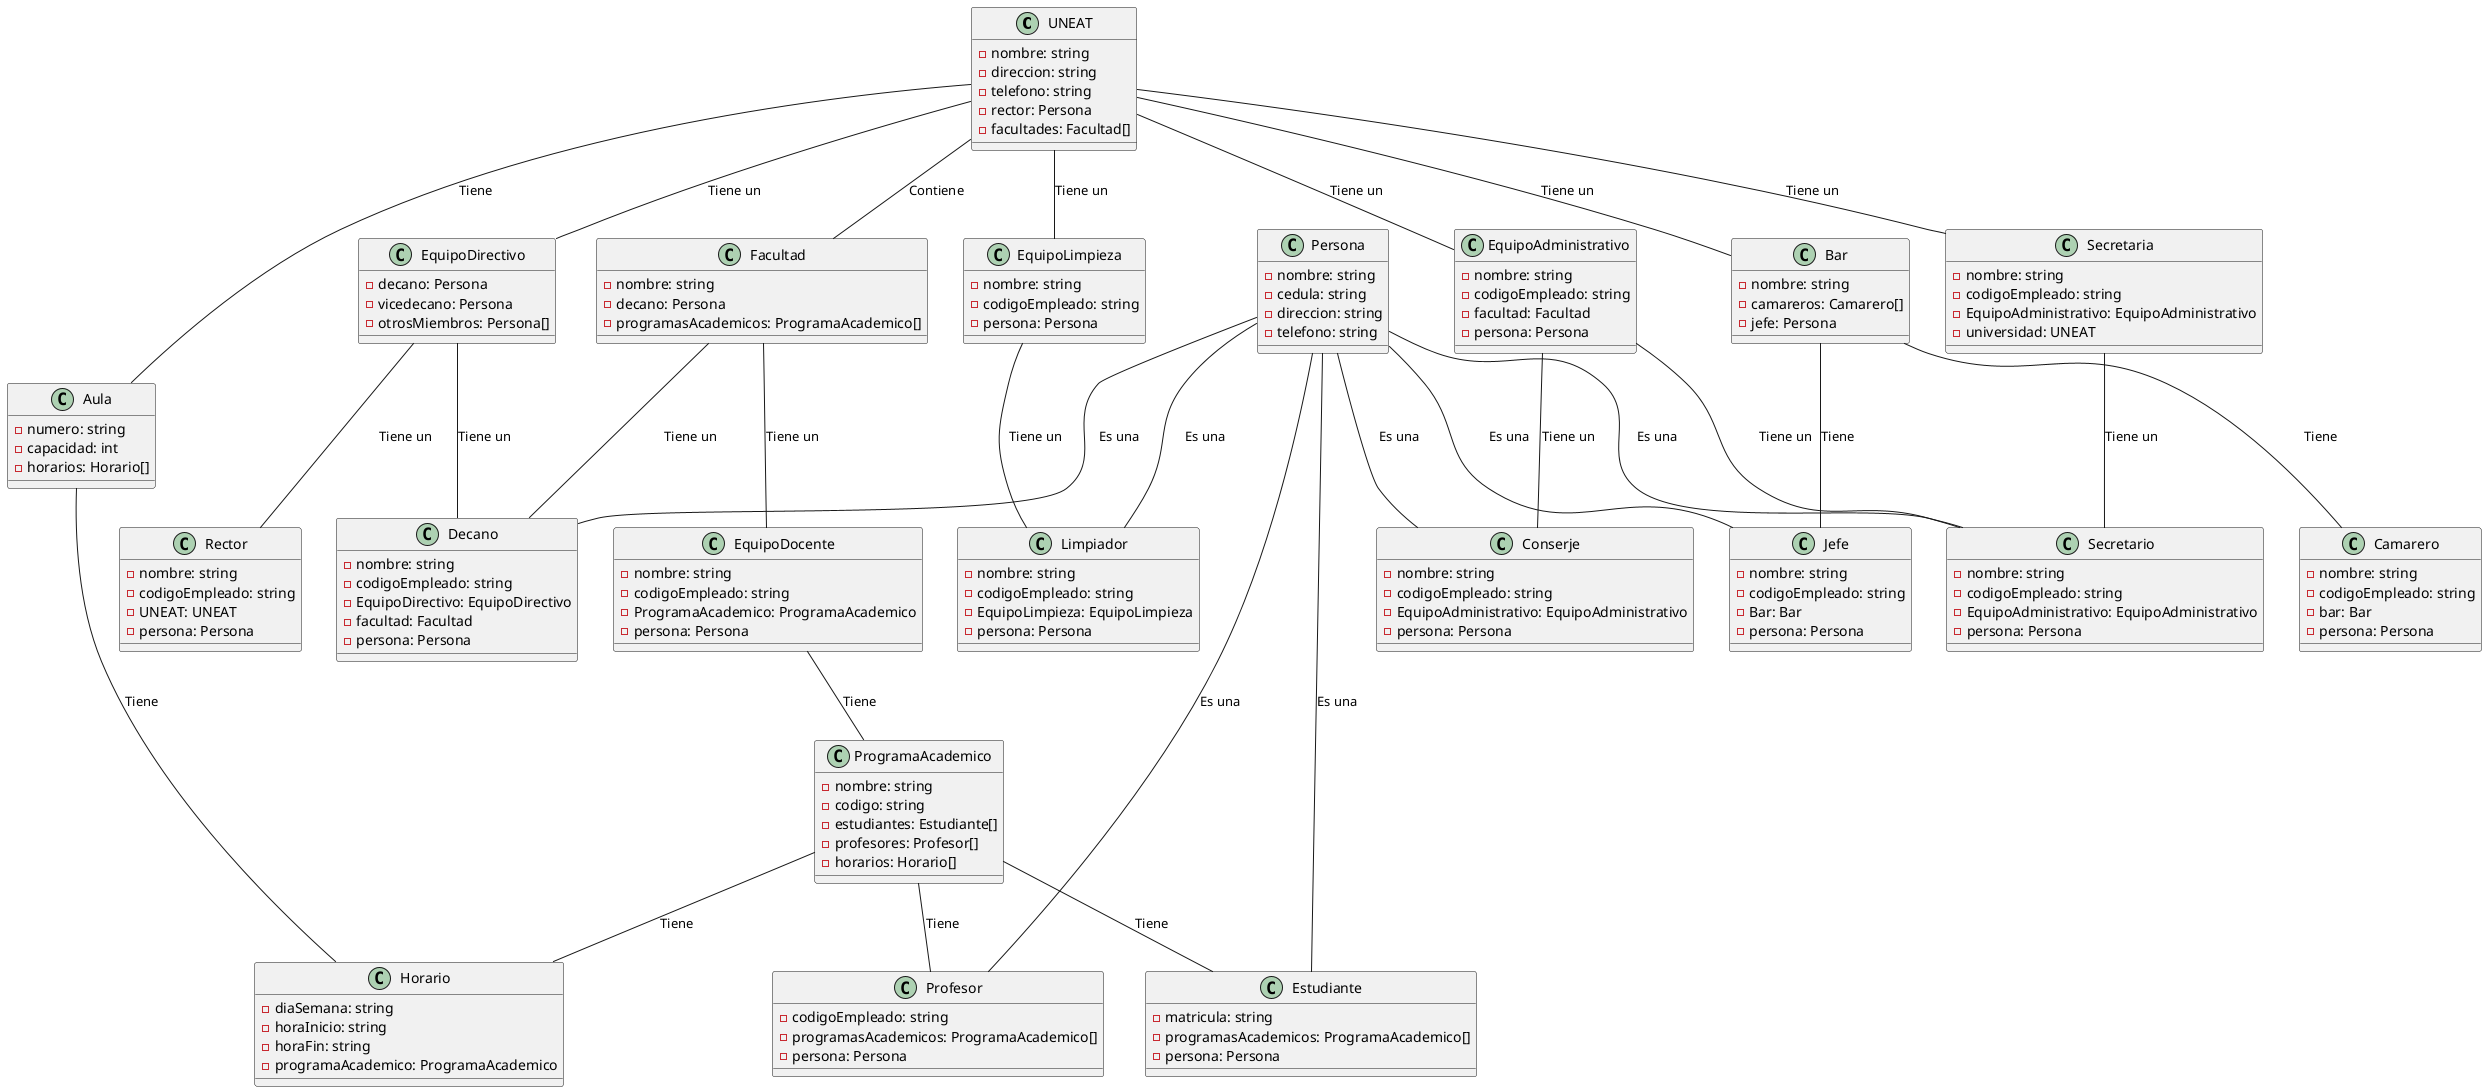 @startuml UNEAT

class UNEAT {
  - nombre: string
  - direccion: string
  - telefono: string
  - rector: Persona
  - facultades: Facultad[]
}

class Facultad {
  - nombre: string
  - decano: Persona
  - programasAcademicos: ProgramaAcademico[]
}

class ProgramaAcademico {
  - nombre: string
  - codigo: string
  - estudiantes: Estudiante[]
  - profesores: Profesor[]
  - horarios: Horario[]
}

class Persona {
  - nombre: string
  - cedula: string
  - direccion: string
  - telefono: string
}

class Estudiante {
  - matricula: string
  - programasAcademicos: ProgramaAcademico[]
  - persona: Persona
}

class EquipoDocente{
    - nombre: string
    - codigoEmpleado: string
    - ProgramaAcademico: ProgramaAcademico
    - persona: Persona
}

class Profesor {
  - codigoEmpleado: string
  - programasAcademicos: ProgramaAcademico[]
  - persona: Persona
}

class EquipoDirectivo {
  - decano: Persona
  - vicedecano: Persona
  - otrosMiembros: Persona[]
}

class Rector{
    - nombre: string
    - codigoEmpleado: string
    - UNEAT: UNEAT
    - persona: Persona
}

class Decano{
    - nombre: string
    - codigoEmpleado: string
    - EquipoDirectivo: EquipoDirectivo
    - facultad: Facultad
    - persona: Persona
}

class Secretaria {
  - nombre: string
  - codigoEmpleado: string
  - EquipoAdministrativo: EquipoAdministrativo
  - universidad: UNEAT
}

class Secretario{
    - nombre: string
    - codigoEmpleado: string
    - EquipoAdministrativo: EquipoAdministrativo
    - persona: Persona
}

class EquipoAdministrativo {
  - nombre: string
  - codigoEmpleado: string
  - facultad: Facultad
  - persona: Persona
}

class EquipoLimpieza {
  - nombre: string
  - codigoEmpleado: string
  - persona: Persona
}

class Bar {
  - nombre: string
  - camareros: Camarero[]
  - jefe: Persona
}

class Jefe{
    - nombre: string
    - codigoEmpleado: string
    - Bar: Bar
    - persona: Persona
}

class Camarero {
  - nombre: string
  - codigoEmpleado: string
  - bar: Bar
  - persona: Persona
}

class Conserje{
    - nombre: string
    - codigoEmpleado: string
    - EquipoAdministrativo: EquipoAdministrativo
    - persona: Persona
}

class Limpiador{
    - nombre: string
    - codigoEmpleado: string
    - EquipoLimpieza: EquipoLimpieza
    - persona: Persona
}

class Aula {
  - numero: string
  - capacidad: int
  - horarios: Horario[]
}

class Horario {
  - diaSemana: string
  - horaInicio: string
  - horaFin: string
  - programaAcademico: ProgramaAcademico
}

UNEAT -- Facultad : Contiene
UNEAT -- Aula : Tiene
UNEAT -- EquipoDirectivo : Tiene un
UNEAT -- Secretaria : Tiene un
UNEAT -- EquipoAdministrativo : Tiene un
UNEAT -- EquipoLimpieza : Tiene un
UNEAT -- Bar : Tiene un
Facultad -- Decano : Tiene un
Facultad -- EquipoDocente : Tiene un
ProgramaAcademico -- Estudiante : Tiene
ProgramaAcademico -- Profesor : Tiene
ProgramaAcademico -- Horario : Tiene
EquipoDocente -- ProgramaAcademico : Tiene
EquipoDirectivo -- Rector : Tiene un
EquipoDirectivo -- Decano : Tiene un
EquipoAdministrativo -- Conserje  : Tiene un
EquipoAdministrativo -- Secretario  : Tiene un
EquipoLimpieza -- Limpiador: Tiene un
Aula -- Horario : Tiene
Secretaria -- Secretario : Tiene un
Bar -- Camarero : Tiene
Bar -- Jefe : Tiene
Persona -- Decano : Es una
Persona -- Jefe : Es una
Persona -- Estudiante : Es una
Persona -- Profesor : Es una
Persona -- Secretario : Es una
Persona -- Conserje : Es una
Persona -- Limpiador : Es una

@enduml
